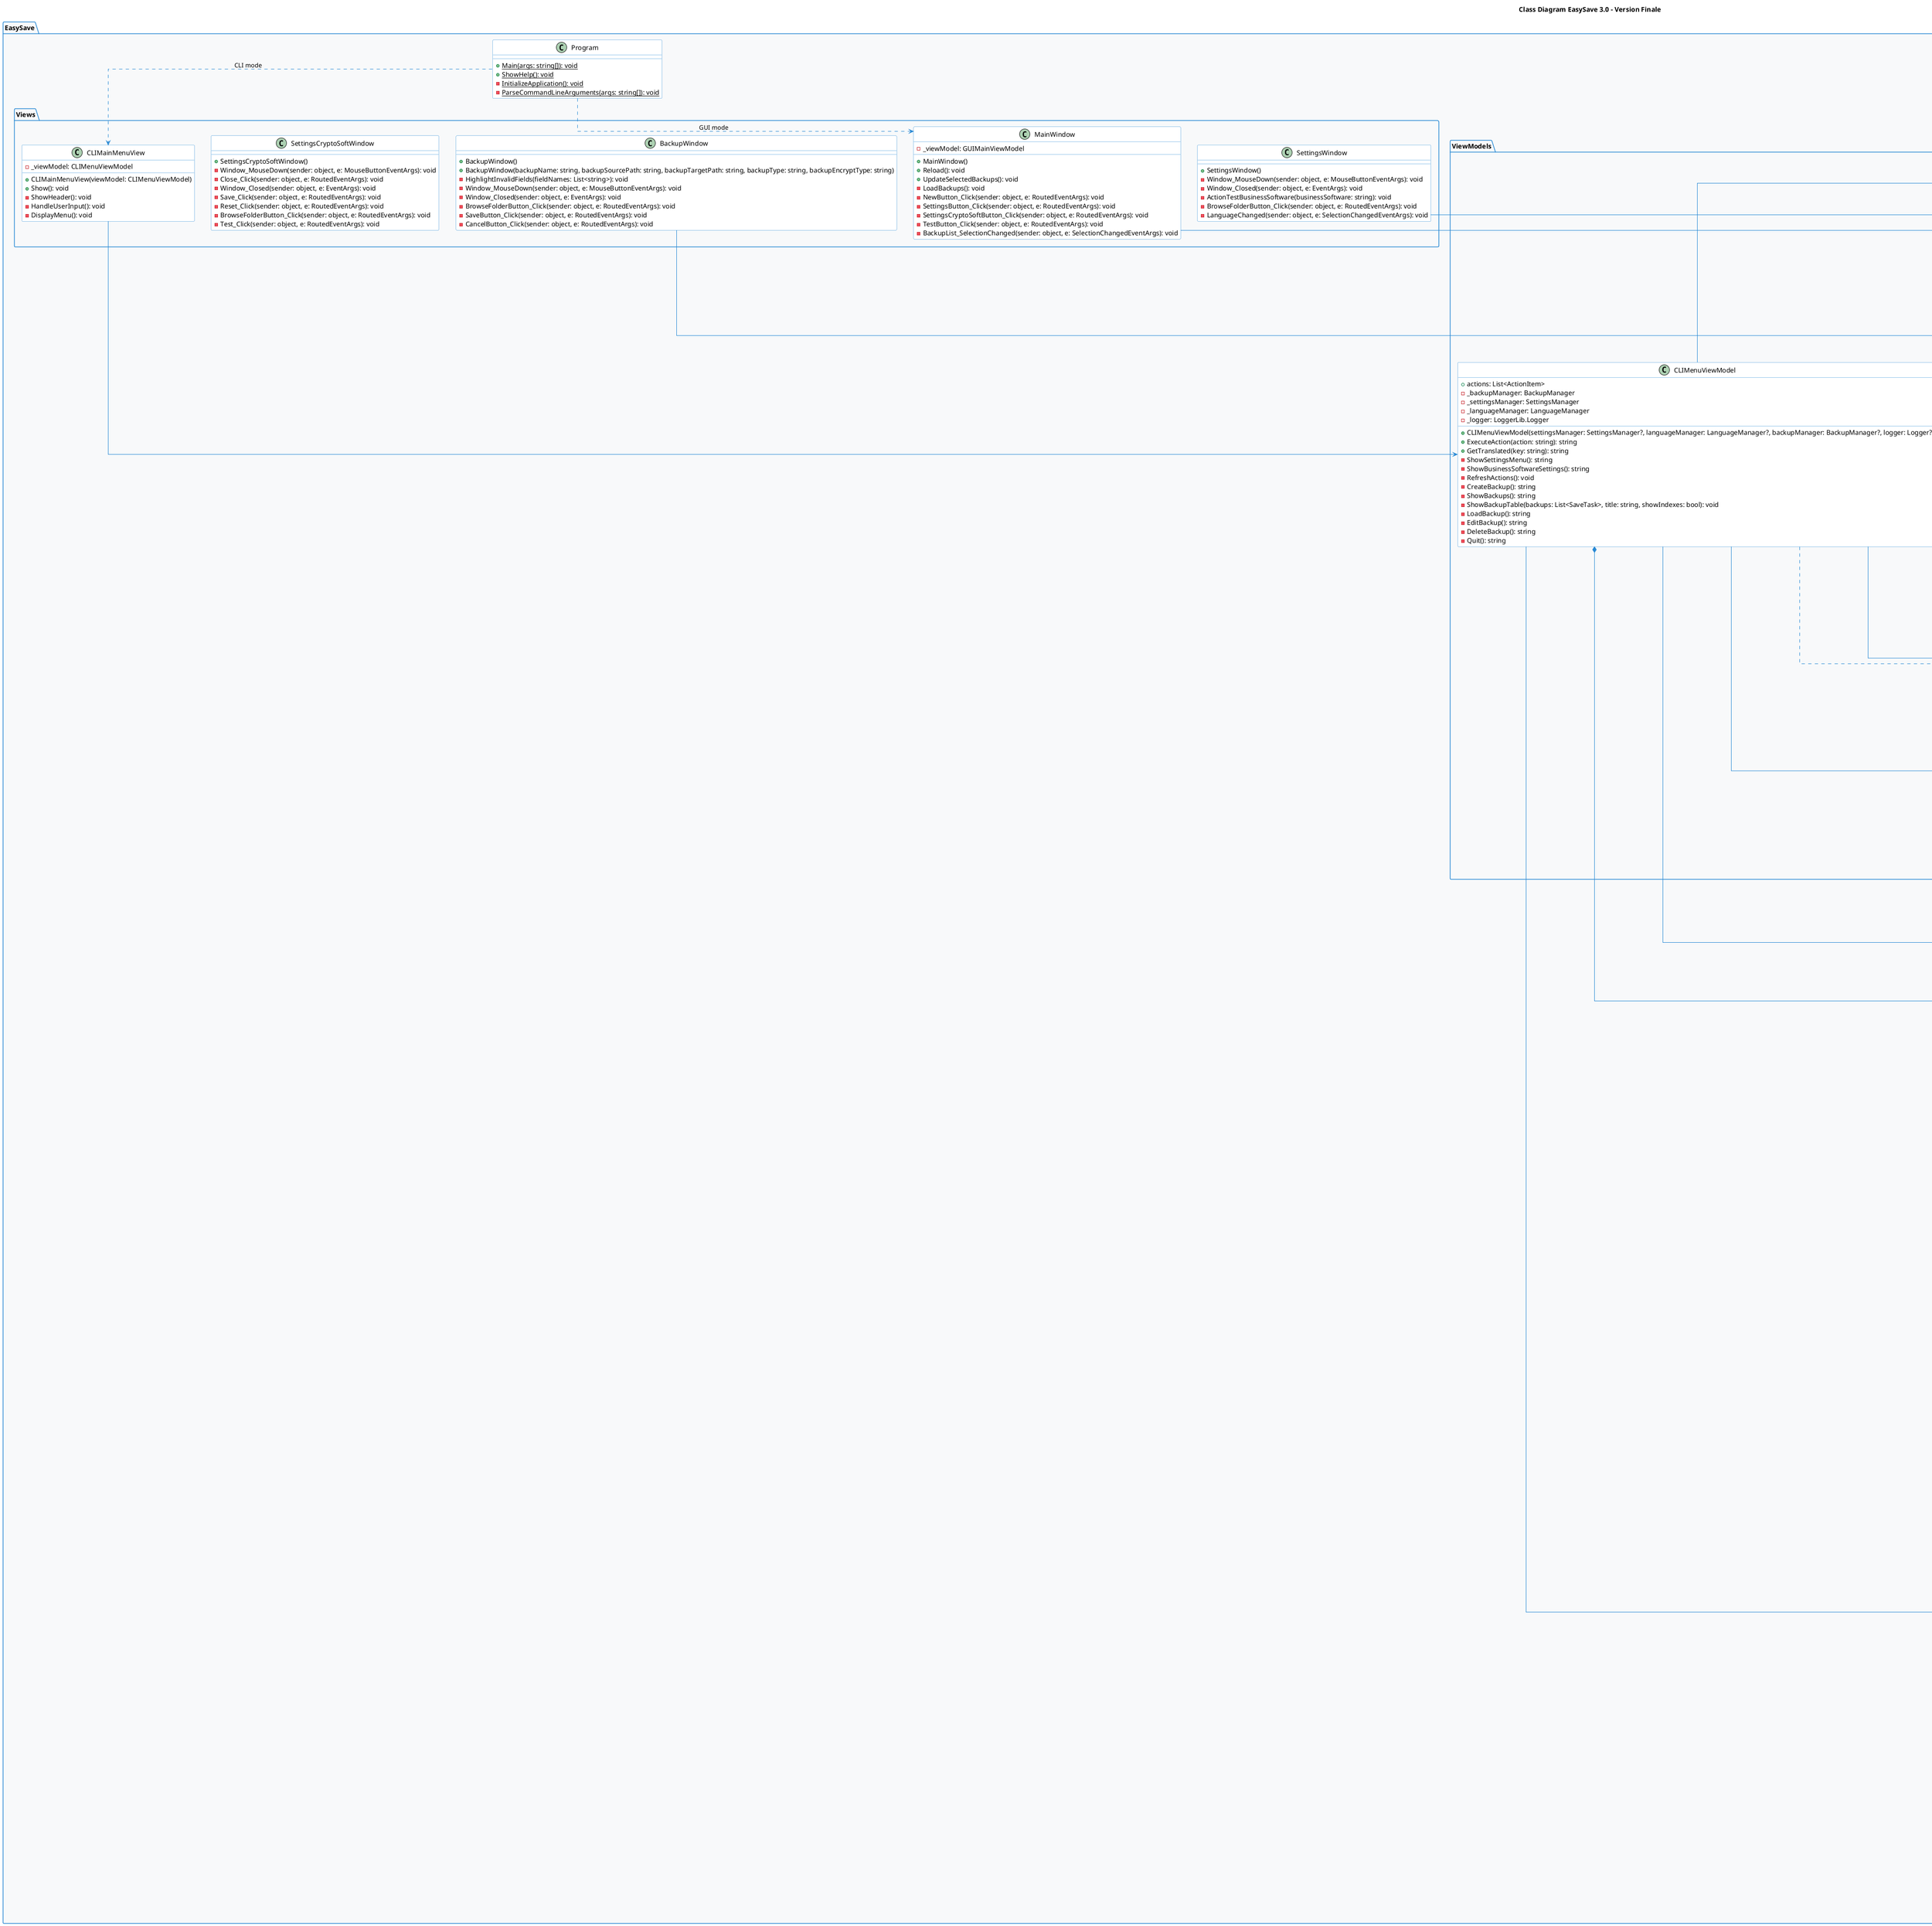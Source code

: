 @startuml

title "Class Diagram EasySave 3.0 - Version Finale"
skinparam linetype polyline
skinparam linetype ortho

' Class styling
skinparam class {
  BackgroundColor White
  ArrowColor #2688d4
  BorderColor #2688d4
}

skinparam package {
  BackgroundColor #f8f9fa
  BorderColor #2688d4
}

' LOGGER Library
package "LoggerLib" {
    class LogEntry {
        + timestamp: DateTime
        + saveName: string
        + source: string
        + destination: string
        + sizeBytes: long
        + transferTimeMs: double
        + ToString(): string
    }
    
    class Logger { 
        - {readonly} logDirectory: string
        - {static} {readonly} fileLock: object
        + logFormat: string
        + Logger(logDirectory: string)
        + Logger(logDirectory: string, logFormat: string)
        + Log(logEntry: LogEntry): void
        - LogIntoJson(entry: LogEntry): void
        - LogIntoXml(entry: LogEntry): void
        - ValidateLogDirectory(): bool
        - CreateLogFile(): void
    }
}

package "EasySave" {
  ' MODELS
  package "Models" {
    class ActionItem {
      + name: string
      + ActionItem(actionName: string)
      + ToString(): string
    }

    enum SaveType {
      Full
      Differential
    }

    class SaveTask {
      + name: string?
      + sourceDirectory: string?
      + targetDirectory: string?
      + type: SaveType
      + {static} s_logger: Logger
      + {static} s_stateFilePath: string
      + {static} s_settingsManager: SettingsManager
      - _processMonitor: ProcessMonitor
      - _saveTypeToString: Dictionary<SaveType, string>
      - _stringToSaveType: Dictionary<string, SaveType>
      + SaveTask()
      + SaveTask(sourceDirectory: string, targetDirectory: string, name: string, type: SaveType)
      + SetSaveType(type: string): void
      + GetSaveType(): string
      + ToString(): string
      + WayToString(): string
      + Run(): void
      + ValidateDirectories(): bool
      - UpdateRealtimeState(currentState: SaveState): void
      - InitializeProcessMonitor(): void
      - CopyFiles(): void
      - CalculateTotalSize(): long
    }

    class SaveState {
      + {static} _mutex: Mutex
      + name: string
      + sourceFilePath: string
      + targetFilePath: string
      + state: string
      + totalFilesToCopy: int
      + totalFilesSize: long
      + nbFilesLeftToDo: int
      + progression: int
      + startTime: DateTime
      + endTime: DateTime?
      + UpdateProgression(): void
      + IsCompleted(): bool
    }

    class BackupManager {
      - {static} _instance: Lazy<BackupManager>
      + {static} instance: BackupManager
      - {static} _semaphore: SemaphoreSlim
      + saveTasks: List<SaveTask>
      + backupFile: string
      - BackupManager()
      + BackupExists(name: string): bool
      + SaveBackup(): void
      + AddBackup(saveTask: SaveTask): void
      + GetBackups(): List<SaveTask>
      + ClearBackups(): void
      + RunBackup(saveTask: SaveTask): bool
      + LoadBackup(): void
      + EditBackup(saveTask: SaveTask): void
      + DeleteBackup(saveTask: SaveTask): string
      + RenameBackup(name: string, newName: string): void
      + ParseIndexes(input: string, max: int): List<int>
      + ValidateBackup(saveTask: SaveTask): bool
    }

    class LanguageManager {
      - {static} _instance: Lazy<LanguageManager>
      + {static} instance: LanguageManager
      - LanguageManager()
      - _translations: Dictionary<string, string>
      - _currentLanguage: string
      + Load(newLanguageCode: string): void
      + Translate(key: string): string
      + GetAvailableLanguages(): List<string>
      - LoadTranslationFile(languageCode: string): void
    }

    class SettingsManager {
      - {static} _instance: Lazy<SettingsManager>
      + {static} instance: SettingsManager
      + settingsFile: string
      + currentLanguage: string { get; private set; }
      + formatLogger: string { get; private set; }
      + businessSoftwareName: string { get; private set; }
      - SettingsManager()
      + ChangeLanguage(newLanguageCode: string): void
      + ChangeFormatLogger(newFormatLogger: string): void
      + SetBusinessSoftwareName(softwareName: string): void
      + ResetToDefaults(): void
      - SaveSettings(): void
      - LoadSettings(): void
      - ValidateSettings(): bool
    }

    class SettingsData {
      + currentLanguage: string
      + formatLogger: string
      + businessSoftwareName: string
      + cryptoSoftPath: string
      + extensionsToEncrypt: List<string>
      + maxFileSize: long
    }
    
    class ProcessMonitor {
        - _processNameToWatch: string
        - _isEnabled: bool
        + ProcessMonitor(processName: string)
        + IsBusinessSoftwareRunning(): bool
        + GetRunningBusinessSoftwareProcesses(): List<Process>
        + GetProcessNameToWatch(): string
        + IsMonitoringEnabled(): bool
        + StartMonitoring(): void
        + StopMonitoring(): void
    }

    ' Nouvelles classes ajoutées
    class CryptoSoft {
        + executablePath: string
        + supportedExtensions: List<string>
        + CryptoSoft(path: string)
        + EncryptFile(filePath: string): bool
        + DecryptFile(filePath: string): bool
        + IsFileEncrypted(filePath: string): bool
        + ValidateExecutable(): bool
    }

    class FileManager {
        + {static} CopyFile(source: string, destination: string): bool
        + {static} CopyDirectory(source: string, destination: string): bool
        + {static} GetFileSize(filePath: string): long
        + {static} GetDirectorySize(directoryPath: string): long
        + {static} IsFileInUse(filePath: string): bool
        + {static} ValidatePath(path: string): bool
    }

    ' Relations dans le package Models
    SettingsManager *-- SettingsData
    SaveTask *-- SaveType
    SaveTask ..> SaveState : "creates/updates"
    SaveTask ..> SettingsManager : s_settingsManager
    SaveTask *-- ProcessMonitor : _processMonitor
    SaveTask ..> Logger : s_logger
    SaveTask ..> CryptoSoft : "uses"
    SaveTask ..> FileManager : "uses"
    BackupManager *-- "0..*" SaveTask
    ProcessMonitor ..> SettingsManager : "reads businessSoftwareName"
    SettingsData *-- CryptoSoft : "crypto configuration"

    ' Relations Singleton (auto-référence)
    BackupManager o-- BackupManager : _instance
    LanguageManager o-- LanguageManager : _instance  
    SettingsManager o-- SettingsManager : _instance
  }

  ' VIEWMODELS
  package "ViewModels" {
    interface ICommand {
        + CanExecute(parameter: object?): bool
        + Execute(parameter: object?): void
        + CanExecuteChanged: event EventHandler
    }

    class RelayCommand {
        - _execute: Action<object?>
        - _canExecute: Func<object?, bool>?
        + RelayCommand(execute: Action<object?>, canExecute: Func<object?, bool>?)
        + CanExecute(parameter: object?): bool
        + Execute(parameter: object?): void
        + CanExecuteChanged: event EventHandler?
    }

    abstract class BaseViewModel {
        + PropertyChanged: event PropertyChangedEventHandler?
        # OnPropertyChanged(propertyName: string): void
        # SetProperty<T>(ref field: T, value: T, propertyName: string): bool
    }

    class BackupItemViewModel {
        - _backupManager: BackupManager
        - _languageManager: LanguageManager
        - _saveTask: SaveTask
        - _isSelected: bool
        - _backupEncryptType: string
        + EditBackupCommand: ICommand
        + DeleteBackupCommand: ICommand
        + StartBackupCommand: ICommand
        + RequestClose: event Action
        + SaveTask: SaveTask
        + IsSelected: bool
        + BackupName: string
        + BackupSource: string
        + BackupTarget: string
        + BackupType: string
        + BackupEncryptType: string
        + BackupItemViewModel(save: SaveTask)
        - EditBackup(): void
        - DeleteBackup(): void
        + StartBackup(): void
    }

    class BackupWindowViewModel {
        - _backupManager: BackupManager
        - _languageManager: LanguageManager
        - _isNewBackup: bool
        - _oldBackupName: string
        - _backupName: string
        - _backupSource: string
        - _backupDestination: string
        - _backupType: SaveType
        - _isBackupEncrypted: bool
        + SaveCommand: ICommand
        + CancelCommand: ICommand
        + BrowseSourceCommand: ICommand
        + BrowseDestinationCommand: ICommand
        + RequestClose: Action?
        + HighlightErrors: Action<List<string>>?
        + WindowTitle: string
        + SaveButtonText: string
        + BackupName: string
        + BackupSource: string
        + BackupDestination: string
        + BackupType: string
        + IsBackupEncrypted: bool
        + BackupWindowViewModel()
        + BackupWindowViewModel(name: string, source: string, destination: string, type: string, encrypted: bool)
        - VerifyBackup(): bool
        - Create(): void
        - Save(): void
        - Cancel(): void
        - BrowseFolder(isSource: bool): void
        + HasValidationErrors(out errors: List<string>): bool
    }

    class CLIMenuViewModel {
        + actions: List<ActionItem>
        - _backupManager: BackupManager
        - _settingsManager: SettingsManager
        - _languageManager: LanguageManager
        - _logger: LoggerLib.Logger
        + CLIMenuViewModel(settingsManager: SettingsManager?, languageManager: LanguageManager?, backupManager: BackupManager?, logger: Logger?)
        + ExecuteAction(action: string): string
        + GetTranslated(key: string): string
        - ShowSettingsMenu(): string
        - ShowBusinessSoftwareSettings(): string
        - RefreshActions(): void
        - CreateBackup(): string
        - ShowBackups(): string
        - ShowBackupTable(backups: List<SaveTask>, title: string, showIndexes: bool): void
        - LoadBackup(): string
        - EditBackup(): string
        - DeleteBackup(): string
        - Quit(): string
    }

    class GUIMainViewModel {
        - _backupManager: BackupManager
        - _settingsManager: SettingsManager
        - _languageManager: LanguageManager
        - _logger: LoggerLib.Logger
        - _isAllSelected: bool
        + SelectAllBackupCommand: ICommand
        + DeleteSelectedBackupsCommand: ICommand
        + ExecuteSelectedBackupsCommand: ICommand
        + NewBackupCommand: ICommand
        + SettingsCommand: ICommand
        + BackupItems: ObservableCollection<BackupItemViewModel>
        + SelectedBackupItems: ObservableCollection<BackupItemViewModel>
        + IsAllSelected: bool
        + GUIMainViewModel()
        + ReloadBackups(): void
        + ReloadSelectedBackups(): void
        + DeleteSelectedBackups(): void
        + ExecuteSelectedBackups(): void
        - SelectAllBackups(): void
        - NewBackup(): void
        - OpenSettings(): void
    }

    class SettingsWindowViewModel {
        - _settingsManager: SettingsManager
        - _languageManager: LanguageManager
        - _languageCode: string
        - _logFormat: string
        - _businessSoftwareName: string
        - _cryptoSoftPath: string
        + WindowTitle: string
        + SaveButtonText: string
        + ResetButtonText: string
        + LanguageLabel: string
        + FormatLabel: string
        + BusinessSoftwareNameLabel: string
        + CryptoSoftPathLabel: string
        + EnglishOption: string
        + FrenchOption: string
        + SpanishOption: string
        + GermanOption: string
        + RussianOption: string
        + ItalianOption: string
        + PortugueseOption: string
        + SelectedLanguageCode: string
        + SelectedLogFormat: string
        + BusinessSoftwareName: string
        + CryptoSoftPath: string
        + SaveCommand: ICommand
        + ResetCommand: ICommand
        + CloseCommand: ICommand
        + TestBusinessSoftwareCommand: ICommand
        + BrowseCryptoSoftCommand: ICommand
        + RequestClose: Action?
        + BusinessSoftwareTested: Action<bool>?
        + SettingsWindowViewModel()
        - SetSettings(): void
        - SaveSettings(): void
        - ResetSettings(): void
        - TestBusinessSoftware(): void
        - BrowseCryptoSoft(): void
        - ReloadWindow(): void
        - CloseWindow(): void
    }

    ' Relations ViewModels
    ICommand <|.. RelayCommand
    BaseViewModel <|-- BackupItemViewModel
    BaseViewModel <|-- BackupWindowViewModel
    BaseViewModel <|-- GUIMainViewModel
    BaseViewModel <|-- SettingsWindowViewModel
    BaseViewModel <|-- CLIMenuViewModel

    BackupItemViewModel --> BackupManager
    BackupItemViewModel --> LanguageManager
    BackupItemViewModel --> SaveTask

    BackupWindowViewModel --> BackupManager
    BackupWindowViewModel --> LanguageManager

    GUIMainViewModel --> BackupManager
    GUIMainViewModel --> SettingsManager
    GUIMainViewModel --> LanguageManager
    GUIMainViewModel --> Logger
    GUIMainViewModel *-- "0..*" BackupItemViewModel

    CLIMenuViewModel --> BackupManager
    CLIMenuViewModel --> SettingsManager
    CLIMenuViewModel --> LanguageManager
    CLIMenuViewModel --> Logger
    CLIMenuViewModel *-- "0..*" ActionItem

    SettingsWindowViewModel --> SettingsManager
    SettingsWindowViewModel --> LanguageManager
  }

  ' VIEWS
  package "Views" {
    class BackupWindow {
        + BackupWindow()
        + BackupWindow(backupName: string, backupSourcePath: string, backupTargetPath: string, backupType: string, backupEncryptType: string)
        - HighlightInvalidFields(fieldNames: List<string>): void
        - Window_MouseDown(sender: object, e: MouseButtonEventArgs): void
        - Window_Closed(sender: object, e: EventArgs): void
        - BrowseFolderButton_Click(sender: object, e: RoutedEventArgs): void
        - SaveButton_Click(sender: object, e: RoutedEventArgs): void
        - CancelButton_Click(sender: object, e: RoutedEventArgs): void
    }

    class CLIMainMenuView {
        - _viewModel: CLIMenuViewModel
        + CLIMainMenuView(viewModel: CLIMenuViewModel)
        + Show(): void
        - ShowHeader(): void
        - HandleUserInput(): void
        - DisplayMenu(): void
    }

    class MainWindow {
        - _viewModel: GUIMainViewModel
        + MainWindow()
        + Reload(): void
        + UpdateSelectedBackups(): void
        - LoadBackups(): void
        - NewButton_Click(sender: object, e: RoutedEventArgs): void
        - SettingsButton_Click(sender: object, e: RoutedEventArgs): void
        - SettingsCryptoSoftButton_Click(sender: object, e: RoutedEventArgs): void
        - TestButton_Click(sender: object, e: RoutedEventArgs): void
        - BackupList_SelectionChanged(sender: object, e: SelectionChangedEventArgs): void
    }

    class SettingsCryptoSoftWindow {
        + SettingsCryptoSoftWindow()
        - Window_MouseDown(sender: object, e: MouseButtonEventArgs): void
        - Close_Click(sender: object, e: RoutedEventArgs): void
        - Window_Closed(sender: object, e: EventArgs): void
        - Save_Click(sender: object, e: RoutedEventArgs): void
        - Reset_Click(sender: object, e: RoutedEventArgs): void
        - BrowseFolderButton_Click(sender: object, e: RoutedEventArgs): void
        - Test_Click(sender: object, e: RoutedEventArgs): void
    }

    class SettingsWindow {
        + SettingsWindow()
        - Window_MouseDown(sender: object, e: MouseButtonEventArgs): void
        - Window_Closed(sender: object, e: EventArgs): void
        - ActionTestBusinessSoftware(businessSoftware: string): void
        - BrowseFolderButton_Click(sender: object, e: RoutedEventArgs): void
        - LanguageChanged(sender: object, e: SelectionChangedEventArgs): void
    }

    ' Relations Views
    BackupWindow --> BackupWindowViewModel
    CLIMainMenuView --> CLIMenuViewModel
    MainWindow --> GUIMainViewModel
    SettingsWindow --> SettingsWindowViewModel
  }

  ' Main Program
  class Program {
    + Main(args: string[]): void {static}
    + ShowHelp(): void {static}
    - InitializeApplication(): void {static}
    - ParseCommandLineArguments(args: string[]): void {static}
  }

  ' RELATIONSHIPS PRINCIPALES
  Program ..> CLIMainMenuView : "CLI mode"
  Program ..> MainWindow : "GUI mode"
  
  ' Relations Logger
  Logger *-- LogEntry
  SaveTask ..> Logger : s_logger
  CLIMenuViewModel ..> Logger : _logger
  GUIMainViewModel ..> Logger : _logger
}

@enduml